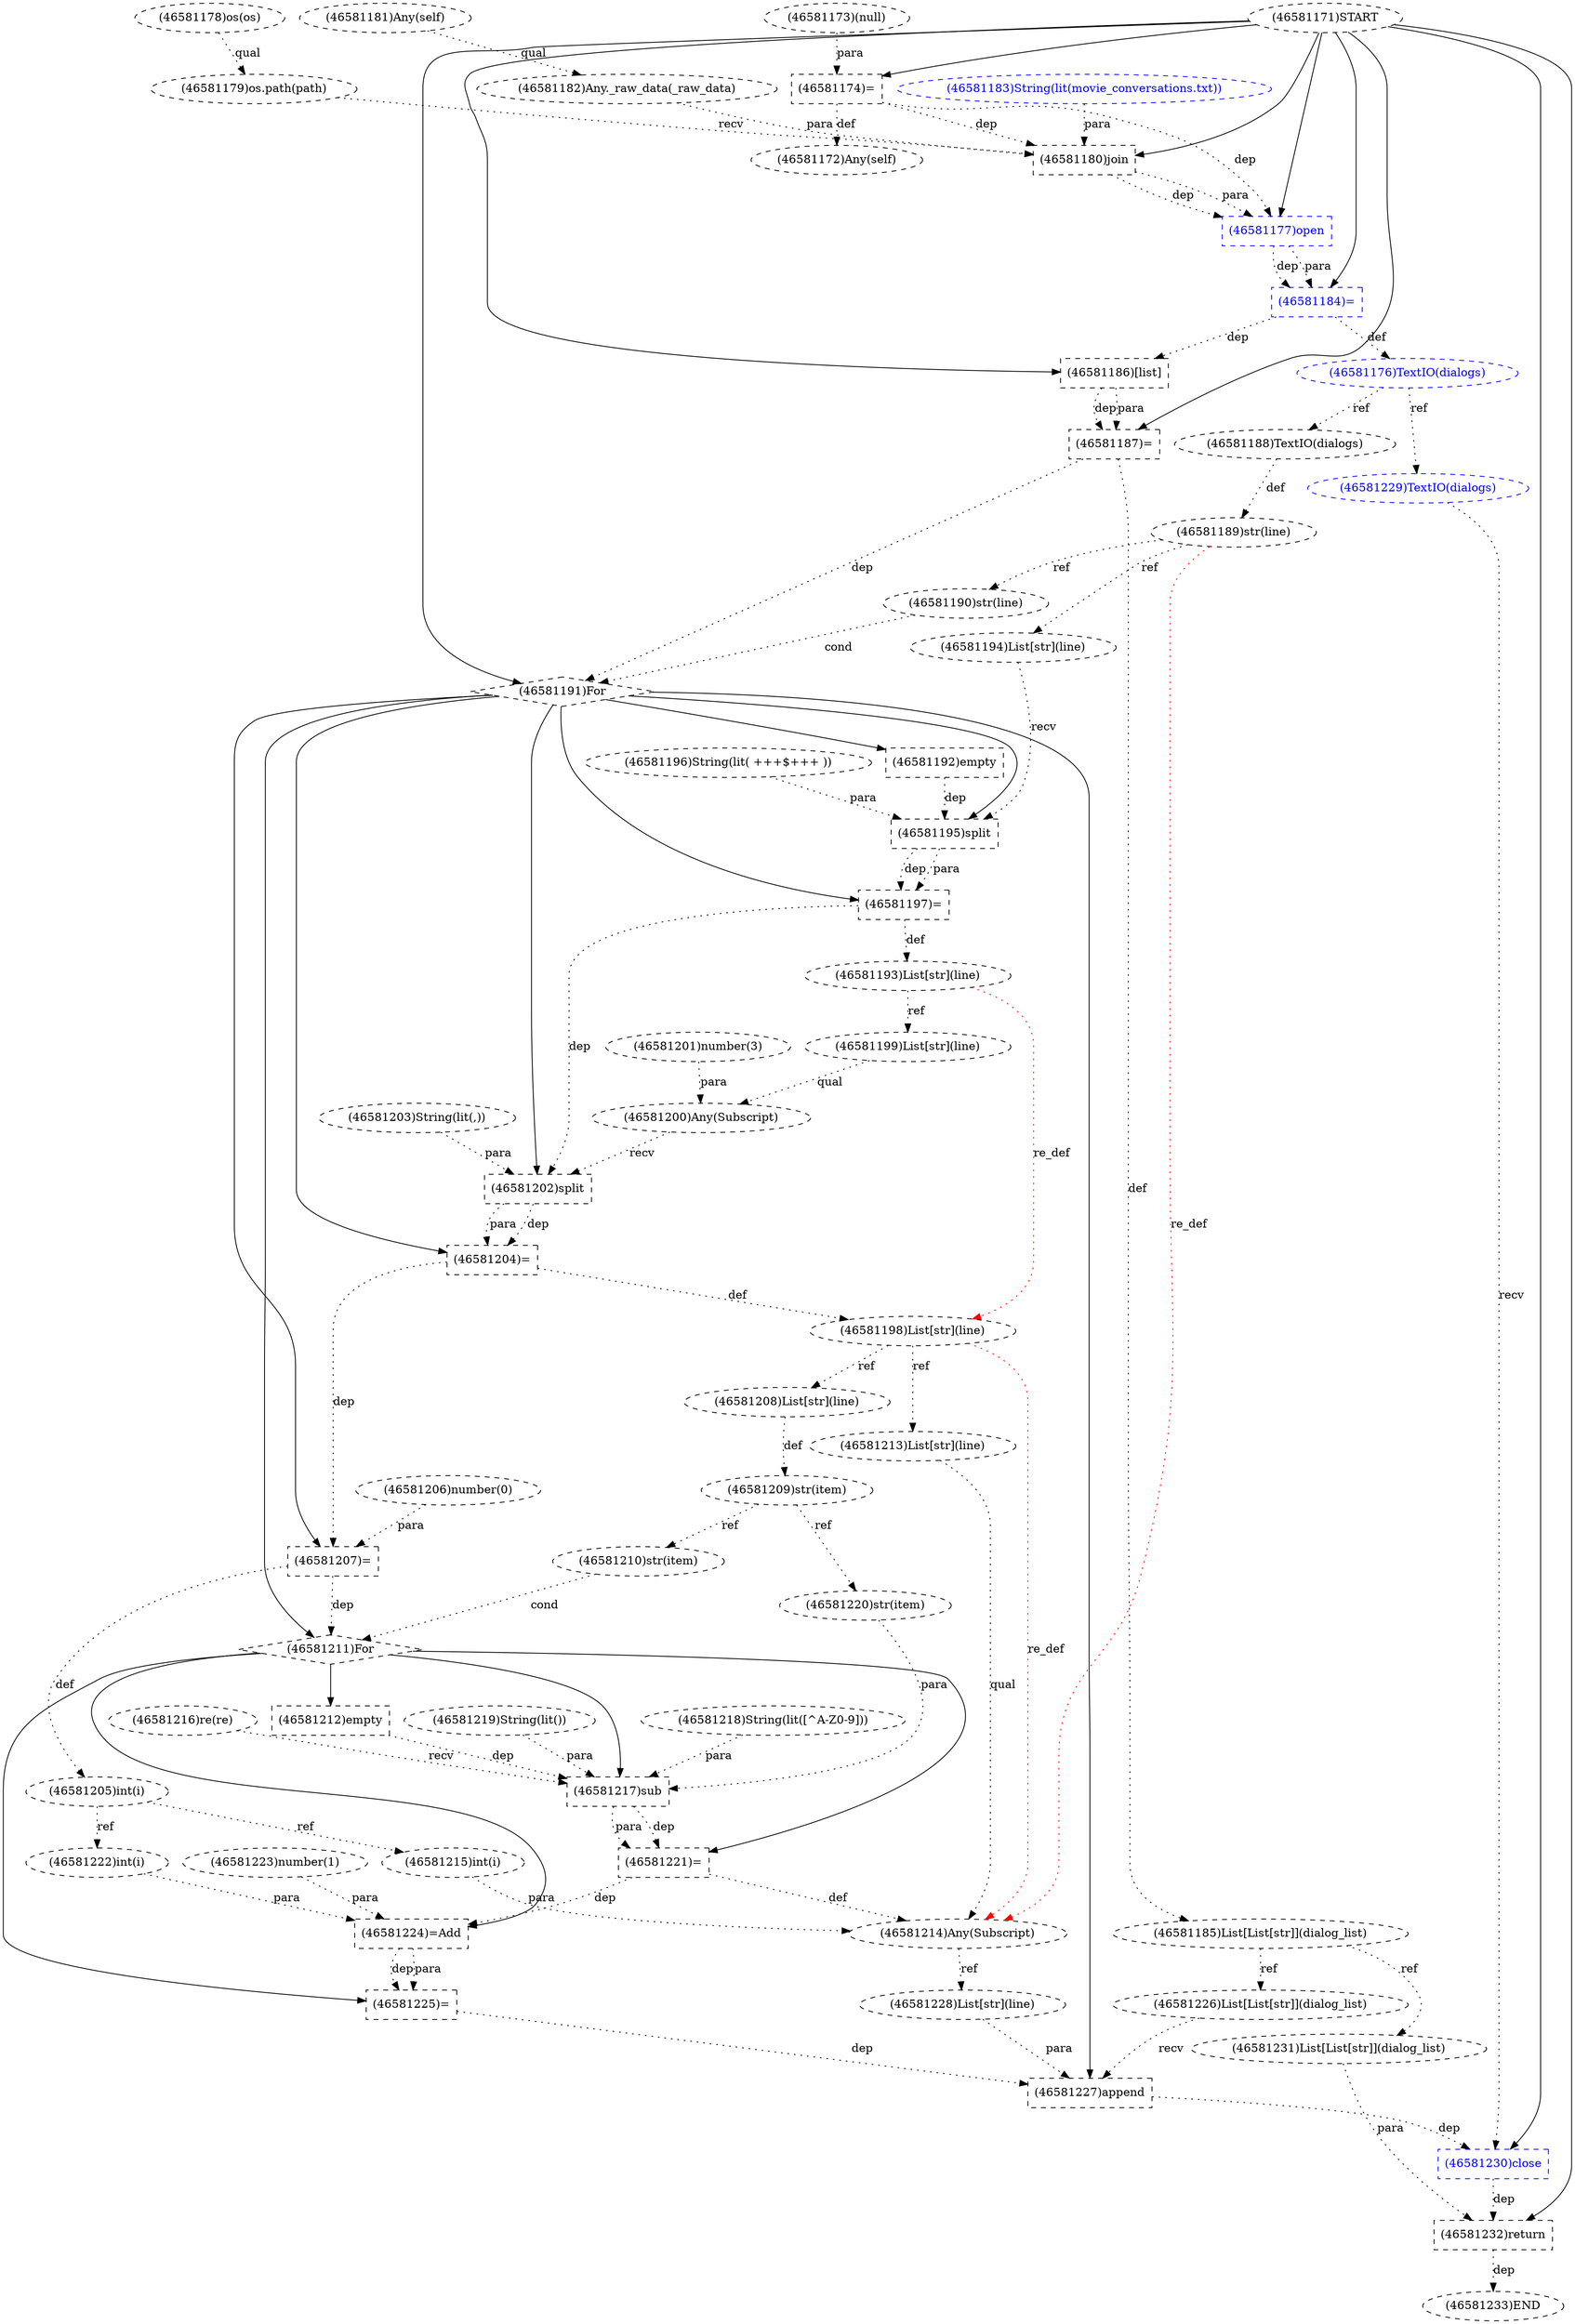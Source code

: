 digraph G {
1 [label="(46581225)=" shape=box style=dashed]
2 [label="(46581200)Any(Subscript)" shape=ellipse style=dashed]
3 [label="(46581209)str(item)" shape=ellipse style=dashed]
4 [label="(46581186)[list]" shape=box style=dashed]
5 [label="(46581183)String(lit(movie_conversations.txt))" shape=ellipse style=dashed color=blue fontcolor=blue]
6 [label="(46581215)int(i)" shape=ellipse style=dashed]
7 [label="(46581189)str(line)" shape=ellipse style=dashed]
8 [label="(46581214)Any(Subscript)" shape=ellipse style=dashed]
9 [label="(46581185)List[List[str]](dialog_list)" shape=ellipse style=dashed]
10 [label="(46581223)number(1)" shape=ellipse style=dashed]
11 [label="(46581203)String(lit(,))" shape=ellipse style=dashed]
12 [label="(46581207)=" shape=box style=dashed]
13 [label="(46581224)=Add" shape=box style=dashed]
14 [label="(46581233)END" style=dashed]
15 [label="(46581210)str(item)" shape=ellipse style=dashed]
16 [label="(46581226)List[List[str]](dialog_list)" shape=ellipse style=dashed]
17 [label="(46581222)int(i)" shape=ellipse style=dashed]
18 [label="(46581206)number(0)" shape=ellipse style=dashed]
19 [label="(46581199)List[str](line)" shape=ellipse style=dashed]
20 [label="(46581216)re(re)" shape=ellipse style=dashed]
21 [label="(46581230)close" shape=box style=dashed color=blue fontcolor=blue]
22 [label="(46581204)=" shape=box style=dashed]
23 [label="(46581227)append" shape=box style=dashed]
24 [label="(46581232)return" shape=box style=dashed]
25 [label="(46581177)open" shape=box style=dashed color=blue fontcolor=blue]
26 [label="(46581194)List[str](line)" shape=ellipse style=dashed]
27 [label="(46581196)String(lit( +++$+++ ))" shape=ellipse style=dashed]
28 [label="(46581219)String(lit())" shape=ellipse style=dashed]
29 [label="(46581202)split" shape=box style=dashed]
30 [label="(46581192)empty" shape=box style=dashed]
31 [label="(46581229)TextIO(dialogs)" shape=ellipse style=dashed color=blue fontcolor=blue]
32 [label="(46581228)List[str](line)" shape=ellipse style=dashed]
33 [label="(46581212)empty" shape=box style=dashed]
34 [label="(46581179)os.path(path)" shape=ellipse style=dashed]
35 [label="(46581205)int(i)" shape=ellipse style=dashed]
36 [label="(46581213)List[str](line)" shape=ellipse style=dashed]
37 [label="(46581187)=" shape=box style=dashed]
38 [label="(46581172)Any(self)" shape=ellipse style=dashed]
39 [label="(46581197)=" shape=box style=dashed]
40 [label="(46581217)sub" shape=box style=dashed]
41 [label="(46581195)split" shape=box style=dashed]
42 [label="(46581211)For" shape=diamond style=dashed]
43 [label="(46581188)TextIO(dialogs)" shape=ellipse style=dashed]
44 [label="(46581231)List[List[str]](dialog_list)" shape=ellipse style=dashed]
45 [label="(46581178)os(os)" shape=ellipse style=dashed]
46 [label="(46581174)=" shape=box style=dashed]
47 [label="(46581221)=" shape=box style=dashed]
48 [label="(46581171)START" style=dashed]
49 [label="(46581208)List[str](line)" shape=ellipse style=dashed]
50 [label="(46581182)Any._raw_data(_raw_data)" shape=ellipse style=dashed]
51 [label="(46581190)str(line)" shape=ellipse style=dashed]
52 [label="(46581173)(null)" shape=ellipse style=dashed]
53 [label="(46581184)=" shape=box style=dashed color=blue fontcolor=blue]
54 [label="(46581193)List[str](line)" shape=ellipse style=dashed]
55 [label="(46581176)TextIO(dialogs)" shape=ellipse style=dashed color=blue fontcolor=blue]
56 [label="(46581191)For" shape=diamond style=dashed]
57 [label="(46581201)number(3)" shape=ellipse style=dashed]
58 [label="(46581198)List[str](line)" shape=ellipse style=dashed]
59 [label="(46581218)String(lit([^A-Z0-9]))" shape=ellipse style=dashed]
60 [label="(46581220)str(item)" shape=ellipse style=dashed]
61 [label="(46581181)Any(self)" shape=ellipse style=dashed]
62 [label="(46581180)join" shape=box style=dashed]
42 -> 1 [label="" style=solid];
13 -> 1 [label="dep" style=dotted];
13 -> 1 [label="para" style=dotted];
19 -> 2 [label="qual" style=dotted];
57 -> 2 [label="para" style=dotted];
49 -> 3 [label="def" style=dotted];
48 -> 4 [label="" style=solid];
53 -> 4 [label="dep" style=dotted];
35 -> 6 [label="ref" style=dotted];
43 -> 7 [label="def" style=dotted];
36 -> 8 [label="qual" style=dotted];
6 -> 8 [label="para" style=dotted];
47 -> 8 [label="def" style=dotted];
58 -> 8 [label="re_def" style=dotted color=red];
7 -> 8 [label="re_def" style=dotted color=red];
37 -> 9 [label="def" style=dotted];
56 -> 12 [label="" style=solid];
18 -> 12 [label="para" style=dotted];
22 -> 12 [label="dep" style=dotted];
42 -> 13 [label="" style=solid];
17 -> 13 [label="para" style=dotted];
10 -> 13 [label="para" style=dotted];
47 -> 13 [label="dep" style=dotted];
24 -> 14 [label="dep" style=dotted];
3 -> 15 [label="ref" style=dotted];
9 -> 16 [label="ref" style=dotted];
35 -> 17 [label="ref" style=dotted];
54 -> 19 [label="ref" style=dotted];
48 -> 21 [label="" style=solid];
31 -> 21 [label="recv" style=dotted];
23 -> 21 [label="dep" style=dotted];
56 -> 22 [label="" style=solid];
29 -> 22 [label="dep" style=dotted];
29 -> 22 [label="para" style=dotted];
56 -> 23 [label="" style=solid];
16 -> 23 [label="recv" style=dotted];
32 -> 23 [label="para" style=dotted];
1 -> 23 [label="dep" style=dotted];
48 -> 24 [label="" style=solid];
44 -> 24 [label="para" style=dotted];
21 -> 24 [label="dep" style=dotted];
48 -> 25 [label="" style=solid];
62 -> 25 [label="dep" style=dotted];
62 -> 25 [label="para" style=dotted];
46 -> 25 [label="dep" style=dotted];
7 -> 26 [label="ref" style=dotted];
56 -> 29 [label="" style=solid];
2 -> 29 [label="recv" style=dotted];
11 -> 29 [label="para" style=dotted];
39 -> 29 [label="dep" style=dotted];
56 -> 30 [label="" style=solid];
55 -> 31 [label="ref" style=dotted];
8 -> 32 [label="ref" style=dotted];
42 -> 33 [label="" style=solid];
45 -> 34 [label="qual" style=dotted];
12 -> 35 [label="def" style=dotted];
58 -> 36 [label="ref" style=dotted];
48 -> 37 [label="" style=solid];
4 -> 37 [label="dep" style=dotted];
4 -> 37 [label="para" style=dotted];
46 -> 38 [label="def" style=dotted];
56 -> 39 [label="" style=solid];
41 -> 39 [label="dep" style=dotted];
41 -> 39 [label="para" style=dotted];
42 -> 40 [label="" style=solid];
20 -> 40 [label="recv" style=dotted];
59 -> 40 [label="para" style=dotted];
28 -> 40 [label="para" style=dotted];
60 -> 40 [label="para" style=dotted];
33 -> 40 [label="dep" style=dotted];
56 -> 41 [label="" style=solid];
26 -> 41 [label="recv" style=dotted];
27 -> 41 [label="para" style=dotted];
30 -> 41 [label="dep" style=dotted];
56 -> 42 [label="" style=solid];
15 -> 42 [label="cond" style=dotted];
12 -> 42 [label="dep" style=dotted];
55 -> 43 [label="ref" style=dotted];
9 -> 44 [label="ref" style=dotted];
48 -> 46 [label="" style=solid];
52 -> 46 [label="para" style=dotted];
42 -> 47 [label="" style=solid];
40 -> 47 [label="dep" style=dotted];
40 -> 47 [label="para" style=dotted];
58 -> 49 [label="ref" style=dotted];
61 -> 50 [label="qual" style=dotted];
7 -> 51 [label="ref" style=dotted];
48 -> 53 [label="" style=solid];
25 -> 53 [label="dep" style=dotted];
25 -> 53 [label="para" style=dotted];
39 -> 54 [label="def" style=dotted];
53 -> 55 [label="def" style=dotted];
48 -> 56 [label="" style=solid];
51 -> 56 [label="cond" style=dotted];
37 -> 56 [label="dep" style=dotted];
22 -> 58 [label="def" style=dotted];
54 -> 58 [label="re_def" style=dotted color=red];
3 -> 60 [label="ref" style=dotted];
48 -> 62 [label="" style=solid];
34 -> 62 [label="recv" style=dotted];
50 -> 62 [label="para" style=dotted];
5 -> 62 [label="para" style=dotted];
46 -> 62 [label="dep" style=dotted];
}